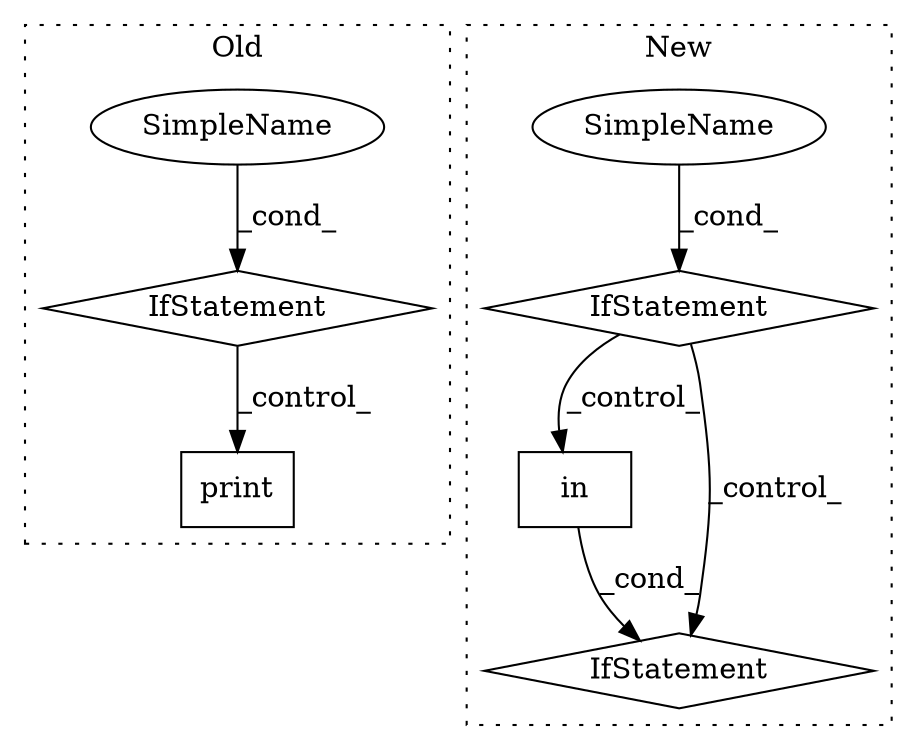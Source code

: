 digraph G {
subgraph cluster0 {
1 [label="print" a="32" s="4329,4337" l="6,1" shape="box"];
4 [label="IfStatement" a="25" s="4235,4262" l="4,2" shape="diamond"];
5 [label="SimpleName" a="42" s="" l="" shape="ellipse"];
label = "Old";
style="dotted";
}
subgraph cluster1 {
2 [label="in" a="105" s="1657" l="40" shape="box"];
3 [label="IfStatement" a="25" s="1649,1697" l="8,2" shape="diamond"];
6 [label="SimpleName" a="42" s="" l="" shape="ellipse"];
7 [label="IfStatement" a="25" s="1416,1442" l="4,2" shape="diamond"];
label = "New";
style="dotted";
}
2 -> 3 [label="_cond_"];
4 -> 1 [label="_control_"];
5 -> 4 [label="_cond_"];
6 -> 7 [label="_cond_"];
7 -> 2 [label="_control_"];
7 -> 3 [label="_control_"];
}